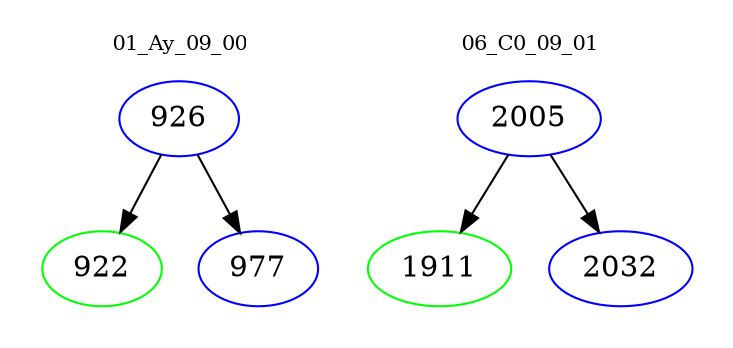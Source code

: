 digraph{
subgraph cluster_0 {
color = white
label = "01_Ay_09_00";
fontsize=10;
T0_926 [label="926", color="blue"]
T0_926 -> T0_922 [color="black"]
T0_922 [label="922", color="green"]
T0_926 -> T0_977 [color="black"]
T0_977 [label="977", color="blue"]
}
subgraph cluster_1 {
color = white
label = "06_C0_09_01";
fontsize=10;
T1_2005 [label="2005", color="blue"]
T1_2005 -> T1_1911 [color="black"]
T1_1911 [label="1911", color="green"]
T1_2005 -> T1_2032 [color="black"]
T1_2032 [label="2032", color="blue"]
}
}
